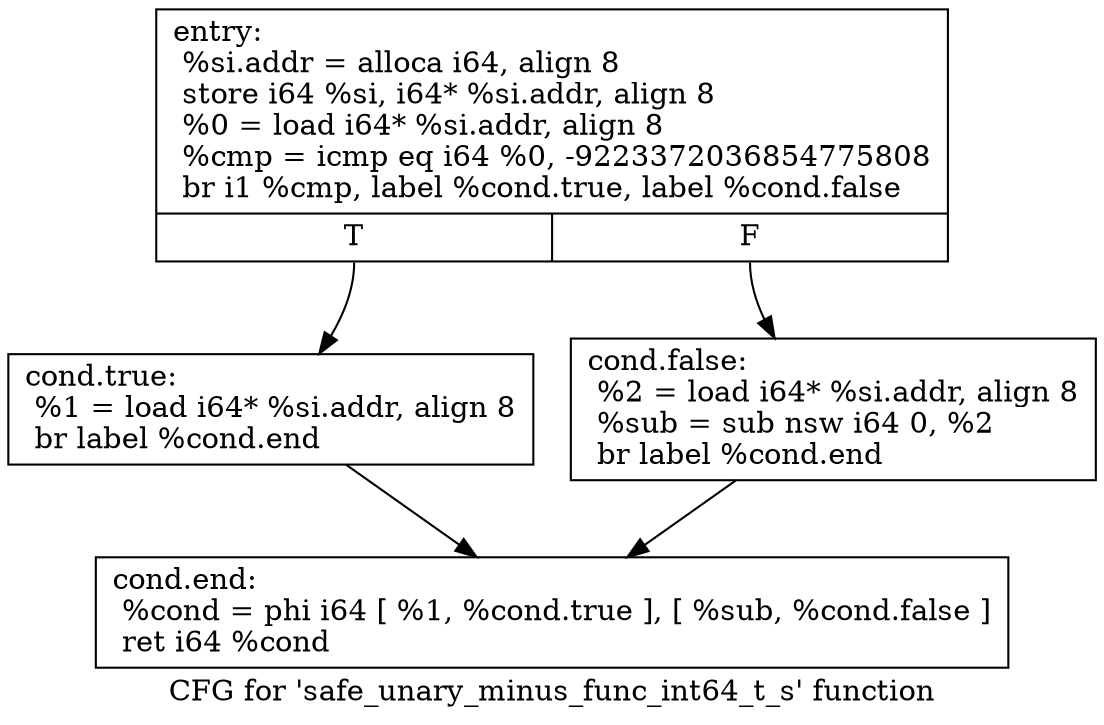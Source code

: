 digraph "CFG for 'safe_unary_minus_func_int64_t_s' function" {
	label="CFG for 'safe_unary_minus_func_int64_t_s' function";

	Node0xab61548 [shape=record,label="{entry:\l  %si.addr = alloca i64, align 8\l  store i64 %si, i64* %si.addr, align 8\l  %0 = load i64* %si.addr, align 8\l  %cmp = icmp eq i64 %0, -9223372036854775808\l  br i1 %cmp, label %cond.true, label %cond.false\l|{<s0>T|<s1>F}}"];
	Node0xab61548:s0 -> Node0xab61578;
	Node0xab61548:s1 -> Node0xab615a8;
	Node0xab61578 [shape=record,label="{cond.true:                                        \l  %1 = load i64* %si.addr, align 8\l  br label %cond.end\l}"];
	Node0xab61578 -> Node0xab615d8;
	Node0xab615a8 [shape=record,label="{cond.false:                                       \l  %2 = load i64* %si.addr, align 8\l  %sub = sub nsw i64 0, %2\l  br label %cond.end\l}"];
	Node0xab615a8 -> Node0xab615d8;
	Node0xab615d8 [shape=record,label="{cond.end:                                         \l  %cond = phi i64 [ %1, %cond.true ], [ %sub, %cond.false ]\l  ret i64 %cond\l}"];
}
